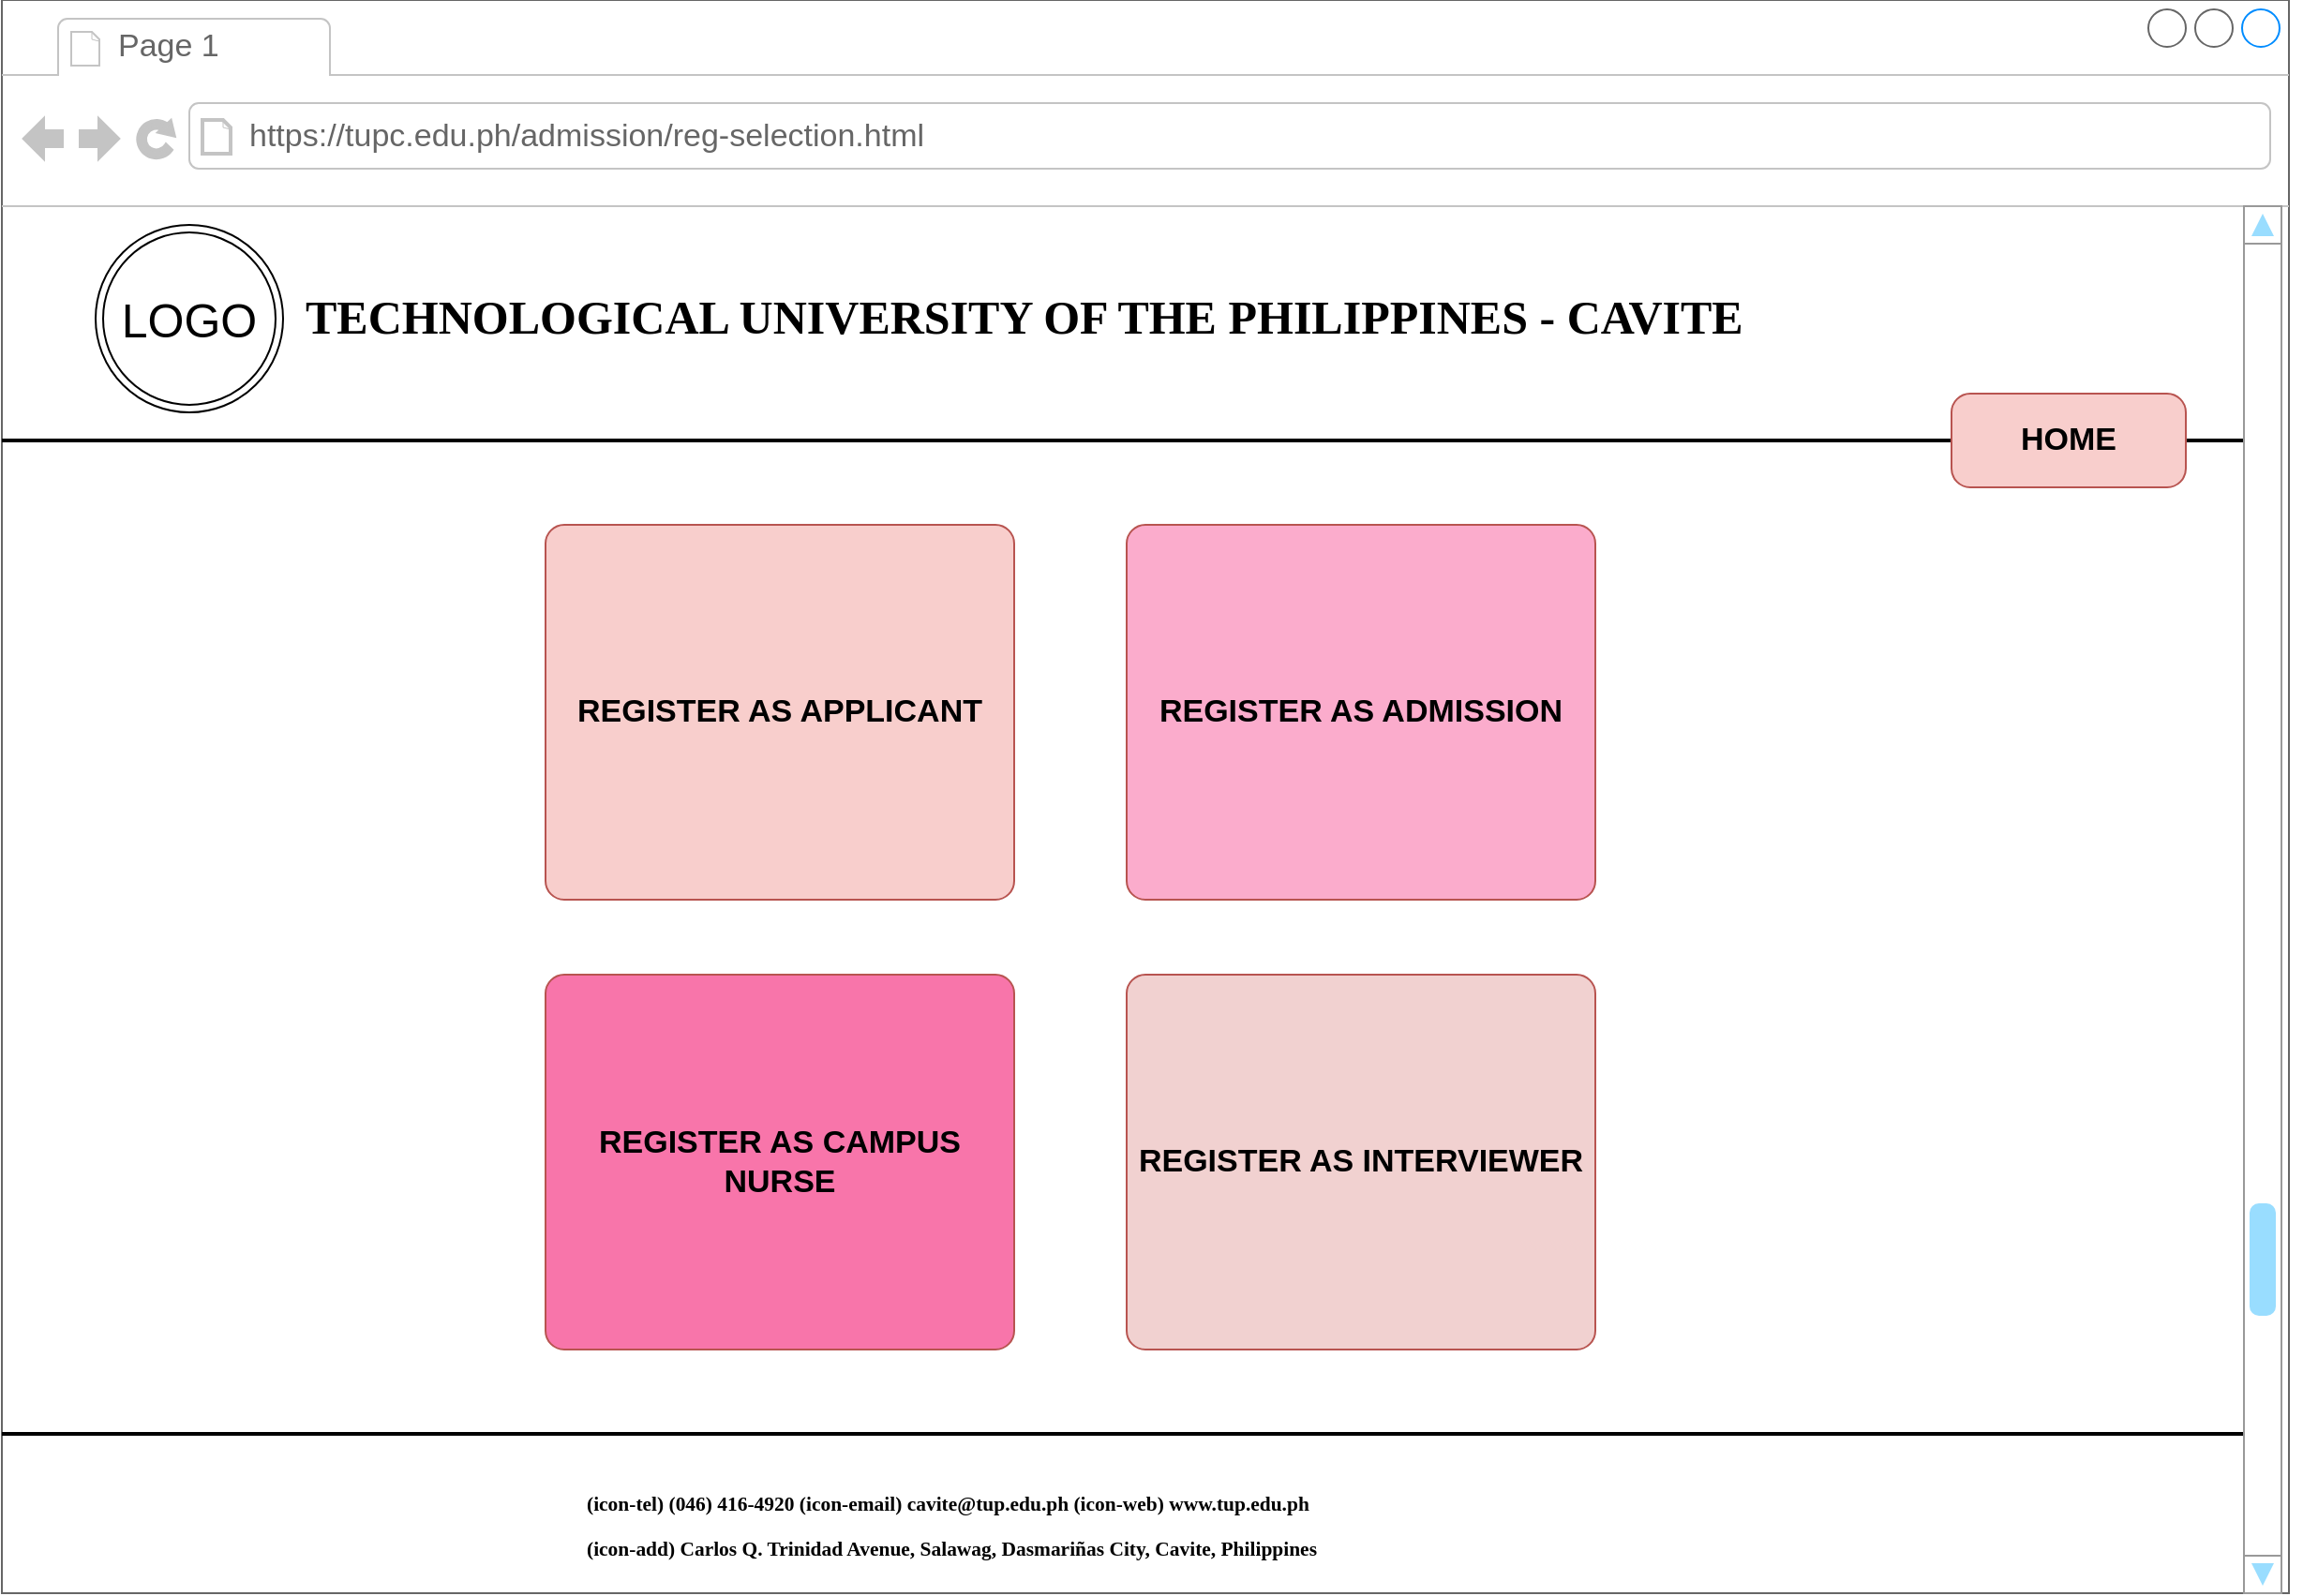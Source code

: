 <mxfile version="15.5.9" type="device"><diagram id="Zcj-jVnqPQC6S4esK5yV" name="Page-1"><mxGraphModel dx="2586" dy="2020" grid="1" gridSize="10" guides="1" tooltips="1" connect="1" arrows="1" fold="1" page="1" pageScale="1" pageWidth="850" pageHeight="1100" math="0" shadow="0"><root><mxCell id="0"/><mxCell id="1" parent="0"/><mxCell id="J6tPYksGSkVdyVDNswxc-1" value="" style="strokeWidth=1;shadow=0;dashed=0;align=center;html=1;shape=mxgraph.mockup.containers.browserWindow;rSize=0;strokeColor=none;strokeColor2=#008cff;strokeColor3=#c4c4c4;mainText=,;recursiveResize=0;fontSize=25;fillColor=none;" vertex="1" parent="1"><mxGeometry x="-360" y="-30" width="1220" height="850" as="geometry"/></mxCell><mxCell id="J6tPYksGSkVdyVDNswxc-2" value="" style="line;strokeWidth=2;html=1;fontSize=25;" vertex="1" parent="J6tPYksGSkVdyVDNswxc-1"><mxGeometry y="760" width="1210" height="10" as="geometry"/></mxCell><mxCell id="J6tPYksGSkVdyVDNswxc-3" value="Page 1" style="strokeWidth=1;shadow=0;dashed=0;align=center;html=1;shape=mxgraph.mockup.containers.anchor;fontSize=17;fontColor=#666666;align=left;" vertex="1" parent="J6tPYksGSkVdyVDNswxc-1"><mxGeometry x="60" y="12" width="110" height="26" as="geometry"/></mxCell><mxCell id="J6tPYksGSkVdyVDNswxc-4" value="https://tupc.edu.ph/admission/reg-selection.html" style="strokeWidth=1;shadow=0;dashed=0;align=center;html=1;shape=mxgraph.mockup.containers.anchor;rSize=0;fontSize=17;fontColor=#666666;align=left;" vertex="1" parent="J6tPYksGSkVdyVDNswxc-1"><mxGeometry x="130" y="60" width="250" height="26" as="geometry"/></mxCell><mxCell id="J6tPYksGSkVdyVDNswxc-5" value="&lt;h1&gt;&lt;b&gt;&lt;font style=&quot;font-size: 25px&quot;&gt;TECHNOLOGICAL UNIVERSITY OF THE PHILIPPINES - CAVITE&lt;/font&gt;&lt;/b&gt;&lt;/h1&gt;" style="text;html=1;points=[];align=left;verticalAlign=top;spacingTop=-4;fontSize=14;fontFamily=Verdana" vertex="1" parent="J6tPYksGSkVdyVDNswxc-1"><mxGeometry x="160" y="130" width="540" height="60" as="geometry"/></mxCell><mxCell id="J6tPYksGSkVdyVDNswxc-6" value="LOGO" style="ellipse;shape=doubleEllipse;whiteSpace=wrap;html=1;fontSize=25;" vertex="1" parent="J6tPYksGSkVdyVDNswxc-1"><mxGeometry x="50" y="120" width="100" height="100" as="geometry"/></mxCell><mxCell id="J6tPYksGSkVdyVDNswxc-7" value="" style="line;strokeWidth=2;html=1;fontSize=25;" vertex="1" parent="J6tPYksGSkVdyVDNswxc-1"><mxGeometry y="230" width="1210" height="10" as="geometry"/></mxCell><mxCell id="J6tPYksGSkVdyVDNswxc-8" value="" style="verticalLabelPosition=bottom;shadow=0;dashed=0;align=center;html=1;verticalAlign=top;strokeWidth=1;shape=mxgraph.mockup.navigation.scrollBar;strokeColor=#999999;barPos=20;fillColor2=#99ddff;strokeColor2=none;direction=north;fontSize=25;" vertex="1" parent="J6tPYksGSkVdyVDNswxc-1"><mxGeometry x="1196" y="110" width="30" height="740" as="geometry"/></mxCell><mxCell id="J6tPYksGSkVdyVDNswxc-9" value="&lt;span style=&quot;font-family: &amp;#34;euphemia&amp;#34; ; font-size: 10.72px ; font-weight: 700&quot;&gt;(icon-tel) (046) 416-4920 (icon-email) cavite@tup.edu.ph (icon-web) www.tup.edu.ph&lt;br&gt;&lt;/span&gt;&lt;span style=&quot;font-family: &amp;#34;euphemia&amp;#34; ; font-size: 10.72px ; font-weight: 700&quot;&gt;(icon-add) Carlos Q. Trinidad Avenue, Salawag, Dasmariñas City, Cavite, Philippines&lt;/span&gt;&lt;span style=&quot;font-family: &amp;#34;euphemia&amp;#34; ; font-size: 10.72px ; font-weight: 700&quot;&gt;&lt;br&gt;&lt;/span&gt;" style="rounded=0;whiteSpace=wrap;html=1;fontSize=20;strokeWidth=1;fillColor=none;align=left;verticalAlign=top;strokeColor=none;" vertex="1" parent="J6tPYksGSkVdyVDNswxc-1"><mxGeometry x="310" y="780" width="480" height="60" as="geometry"/></mxCell><mxCell id="J6tPYksGSkVdyVDNswxc-10" value="REGISTER AS APPLICANT" style="strokeWidth=1;shadow=0;dashed=0;align=center;html=1;shape=mxgraph.mockup.buttons.button;strokeColor=#b85450;mainText=;buttonStyle=round;fontSize=17;fontStyle=1;fillColor=#f8cecc;whiteSpace=wrap;" vertex="1" parent="J6tPYksGSkVdyVDNswxc-1"><mxGeometry x="290" y="280" width="250" height="200" as="geometry"/></mxCell><mxCell id="J6tPYksGSkVdyVDNswxc-11" value="REGISTER AS ADMISSION" style="strokeWidth=1;shadow=0;dashed=0;align=center;html=1;shape=mxgraph.mockup.buttons.button;strokeColor=#b85450;mainText=;buttonStyle=round;fontSize=17;fontStyle=1;fillColor=#FBACCC;whiteSpace=wrap;" vertex="1" parent="J6tPYksGSkVdyVDNswxc-1"><mxGeometry x="600" y="280" width="250" height="200" as="geometry"/></mxCell><mxCell id="J6tPYksGSkVdyVDNswxc-12" value="REGISTER AS CAMPUS NURSE" style="strokeWidth=1;shadow=0;dashed=0;align=center;html=1;shape=mxgraph.mockup.buttons.button;strokeColor=#b85450;mainText=;buttonStyle=round;fontSize=17;fontStyle=1;fillColor=#F875AA;whiteSpace=wrap;" vertex="1" parent="J6tPYksGSkVdyVDNswxc-1"><mxGeometry x="290" y="520" width="250" height="200" as="geometry"/></mxCell><mxCell id="J6tPYksGSkVdyVDNswxc-13" value="REGISTER AS INTERVIEWER" style="strokeWidth=1;shadow=0;dashed=0;align=center;html=1;shape=mxgraph.mockup.buttons.button;strokeColor=#b85450;mainText=;buttonStyle=round;fontSize=17;fontStyle=1;fillColor=#F1D1D0;whiteSpace=wrap;" vertex="1" parent="J6tPYksGSkVdyVDNswxc-1"><mxGeometry x="600" y="520" width="250" height="200" as="geometry"/></mxCell><mxCell id="J6tPYksGSkVdyVDNswxc-14" value="HOME" style="strokeWidth=1;shadow=0;dashed=0;align=center;html=1;shape=mxgraph.mockup.buttons.button;strokeColor=#b85450;mainText=;buttonStyle=round;fontSize=17;fontStyle=1;fillColor=#f8cecc;whiteSpace=wrap;" vertex="1" parent="J6tPYksGSkVdyVDNswxc-1"><mxGeometry x="1040" y="210" width="125" height="50" as="geometry"/></mxCell></root></mxGraphModel></diagram></mxfile>